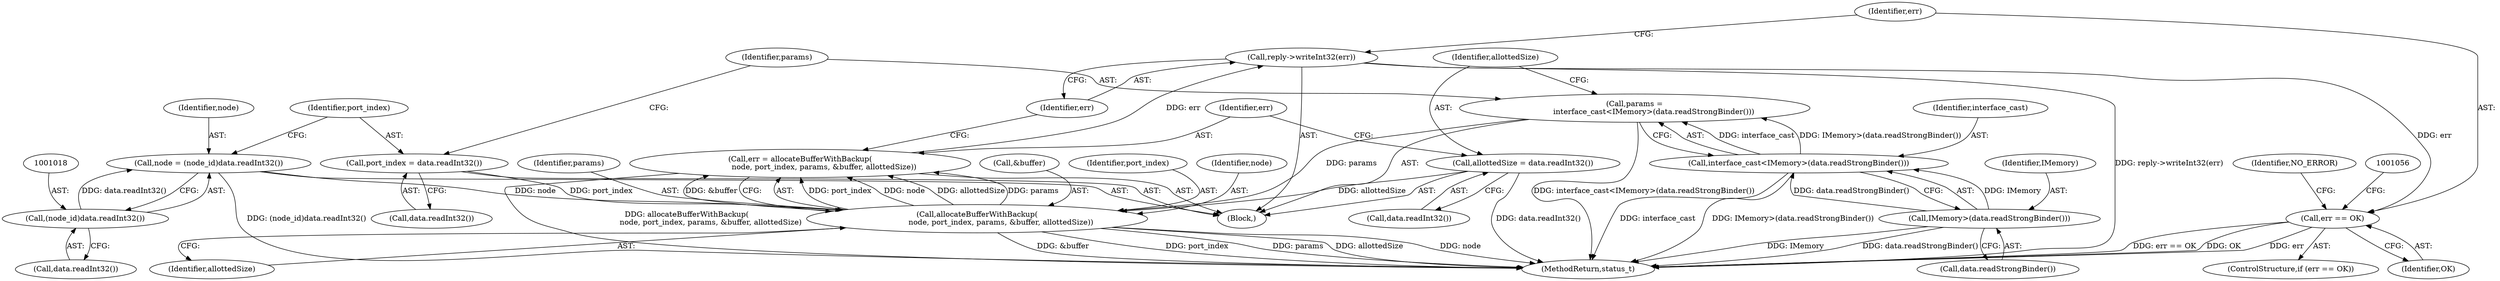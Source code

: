 digraph "0_Android_295c883fe3105b19bcd0f9e07d54c6b589fc5bff@API" {
"1001047" [label="(Call,reply->writeInt32(err))"];
"1001038" [label="(Call,err = allocateBufferWithBackup(\n                    node, port_index, params, &buffer, allottedSize))"];
"1001040" [label="(Call,allocateBufferWithBackup(\n                    node, port_index, params, &buffer, allottedSize))"];
"1001015" [label="(Call,node = (node_id)data.readInt32())"];
"1001017" [label="(Call,(node_id)data.readInt32())"];
"1001021" [label="(Call,port_index = data.readInt32())"];
"1001025" [label="(Call,params =\n                interface_cast<IMemory>(data.readStrongBinder()))"];
"1001027" [label="(Call,interface_cast<IMemory>(data.readStrongBinder()))"];
"1001029" [label="(Call,IMemory>(data.readStrongBinder()))"];
"1001033" [label="(Call,allottedSize = data.readInt32())"];
"1001050" [label="(Call,err == OK)"];
"1001041" [label="(Identifier,node)"];
"1001043" [label="(Identifier,params)"];
"1001030" [label="(Identifier,IMemory)"];
"1001047" [label="(Call,reply->writeInt32(err))"];
"1001034" [label="(Identifier,allottedSize)"];
"1001028" [label="(Identifier,interface_cast)"];
"1001214" [label="(MethodReturn,status_t)"];
"1001017" [label="(Call,(node_id)data.readInt32())"];
"1001051" [label="(Identifier,err)"];
"1001009" [label="(Block,)"];
"1001019" [label="(Call,data.readInt32())"];
"1001040" [label="(Call,allocateBufferWithBackup(\n                    node, port_index, params, &buffer, allottedSize))"];
"1001027" [label="(Call,interface_cast<IMemory>(data.readStrongBinder()))"];
"1001049" [label="(ControlStructure,if (err == OK))"];
"1001026" [label="(Identifier,params)"];
"1001015" [label="(Call,node = (node_id)data.readInt32())"];
"1001029" [label="(Call,IMemory>(data.readStrongBinder()))"];
"1001035" [label="(Call,data.readInt32())"];
"1001023" [label="(Call,data.readInt32())"];
"1001048" [label="(Identifier,err)"];
"1001052" [label="(Identifier,OK)"];
"1001022" [label="(Identifier,port_index)"];
"1001031" [label="(Call,data.readStrongBinder())"];
"1001039" [label="(Identifier,err)"];
"1001016" [label="(Identifier,node)"];
"1001050" [label="(Call,err == OK)"];
"1001021" [label="(Call,port_index = data.readInt32())"];
"1001038" [label="(Call,err = allocateBufferWithBackup(\n                    node, port_index, params, &buffer, allottedSize))"];
"1001046" [label="(Identifier,allottedSize)"];
"1001025" [label="(Call,params =\n                interface_cast<IMemory>(data.readStrongBinder()))"];
"1001044" [label="(Call,&buffer)"];
"1001042" [label="(Identifier,port_index)"];
"1001033" [label="(Call,allottedSize = data.readInt32())"];
"1001059" [label="(Identifier,NO_ERROR)"];
"1001047" -> "1001009"  [label="AST: "];
"1001047" -> "1001048"  [label="CFG: "];
"1001048" -> "1001047"  [label="AST: "];
"1001051" -> "1001047"  [label="CFG: "];
"1001047" -> "1001214"  [label="DDG: reply->writeInt32(err)"];
"1001038" -> "1001047"  [label="DDG: err"];
"1001047" -> "1001050"  [label="DDG: err"];
"1001038" -> "1001009"  [label="AST: "];
"1001038" -> "1001040"  [label="CFG: "];
"1001039" -> "1001038"  [label="AST: "];
"1001040" -> "1001038"  [label="AST: "];
"1001048" -> "1001038"  [label="CFG: "];
"1001038" -> "1001214"  [label="DDG: allocateBufferWithBackup(\n                    node, port_index, params, &buffer, allottedSize)"];
"1001040" -> "1001038"  [label="DDG: port_index"];
"1001040" -> "1001038"  [label="DDG: node"];
"1001040" -> "1001038"  [label="DDG: allottedSize"];
"1001040" -> "1001038"  [label="DDG: params"];
"1001040" -> "1001038"  [label="DDG: &buffer"];
"1001040" -> "1001046"  [label="CFG: "];
"1001041" -> "1001040"  [label="AST: "];
"1001042" -> "1001040"  [label="AST: "];
"1001043" -> "1001040"  [label="AST: "];
"1001044" -> "1001040"  [label="AST: "];
"1001046" -> "1001040"  [label="AST: "];
"1001040" -> "1001214"  [label="DDG: node"];
"1001040" -> "1001214"  [label="DDG: &buffer"];
"1001040" -> "1001214"  [label="DDG: port_index"];
"1001040" -> "1001214"  [label="DDG: params"];
"1001040" -> "1001214"  [label="DDG: allottedSize"];
"1001015" -> "1001040"  [label="DDG: node"];
"1001021" -> "1001040"  [label="DDG: port_index"];
"1001025" -> "1001040"  [label="DDG: params"];
"1001033" -> "1001040"  [label="DDG: allottedSize"];
"1001015" -> "1001009"  [label="AST: "];
"1001015" -> "1001017"  [label="CFG: "];
"1001016" -> "1001015"  [label="AST: "];
"1001017" -> "1001015"  [label="AST: "];
"1001022" -> "1001015"  [label="CFG: "];
"1001015" -> "1001214"  [label="DDG: (node_id)data.readInt32()"];
"1001017" -> "1001015"  [label="DDG: data.readInt32()"];
"1001017" -> "1001019"  [label="CFG: "];
"1001018" -> "1001017"  [label="AST: "];
"1001019" -> "1001017"  [label="AST: "];
"1001021" -> "1001009"  [label="AST: "];
"1001021" -> "1001023"  [label="CFG: "];
"1001022" -> "1001021"  [label="AST: "];
"1001023" -> "1001021"  [label="AST: "];
"1001026" -> "1001021"  [label="CFG: "];
"1001025" -> "1001009"  [label="AST: "];
"1001025" -> "1001027"  [label="CFG: "];
"1001026" -> "1001025"  [label="AST: "];
"1001027" -> "1001025"  [label="AST: "];
"1001034" -> "1001025"  [label="CFG: "];
"1001025" -> "1001214"  [label="DDG: interface_cast<IMemory>(data.readStrongBinder())"];
"1001027" -> "1001025"  [label="DDG: interface_cast"];
"1001027" -> "1001025"  [label="DDG: IMemory>(data.readStrongBinder())"];
"1001027" -> "1001029"  [label="CFG: "];
"1001028" -> "1001027"  [label="AST: "];
"1001029" -> "1001027"  [label="AST: "];
"1001027" -> "1001214"  [label="DDG: interface_cast"];
"1001027" -> "1001214"  [label="DDG: IMemory>(data.readStrongBinder())"];
"1001029" -> "1001027"  [label="DDG: IMemory"];
"1001029" -> "1001027"  [label="DDG: data.readStrongBinder()"];
"1001029" -> "1001031"  [label="CFG: "];
"1001030" -> "1001029"  [label="AST: "];
"1001031" -> "1001029"  [label="AST: "];
"1001029" -> "1001214"  [label="DDG: IMemory"];
"1001029" -> "1001214"  [label="DDG: data.readStrongBinder()"];
"1001033" -> "1001009"  [label="AST: "];
"1001033" -> "1001035"  [label="CFG: "];
"1001034" -> "1001033"  [label="AST: "];
"1001035" -> "1001033"  [label="AST: "];
"1001039" -> "1001033"  [label="CFG: "];
"1001033" -> "1001214"  [label="DDG: data.readInt32()"];
"1001050" -> "1001049"  [label="AST: "];
"1001050" -> "1001052"  [label="CFG: "];
"1001051" -> "1001050"  [label="AST: "];
"1001052" -> "1001050"  [label="AST: "];
"1001056" -> "1001050"  [label="CFG: "];
"1001059" -> "1001050"  [label="CFG: "];
"1001050" -> "1001214"  [label="DDG: err"];
"1001050" -> "1001214"  [label="DDG: err == OK"];
"1001050" -> "1001214"  [label="DDG: OK"];
}
